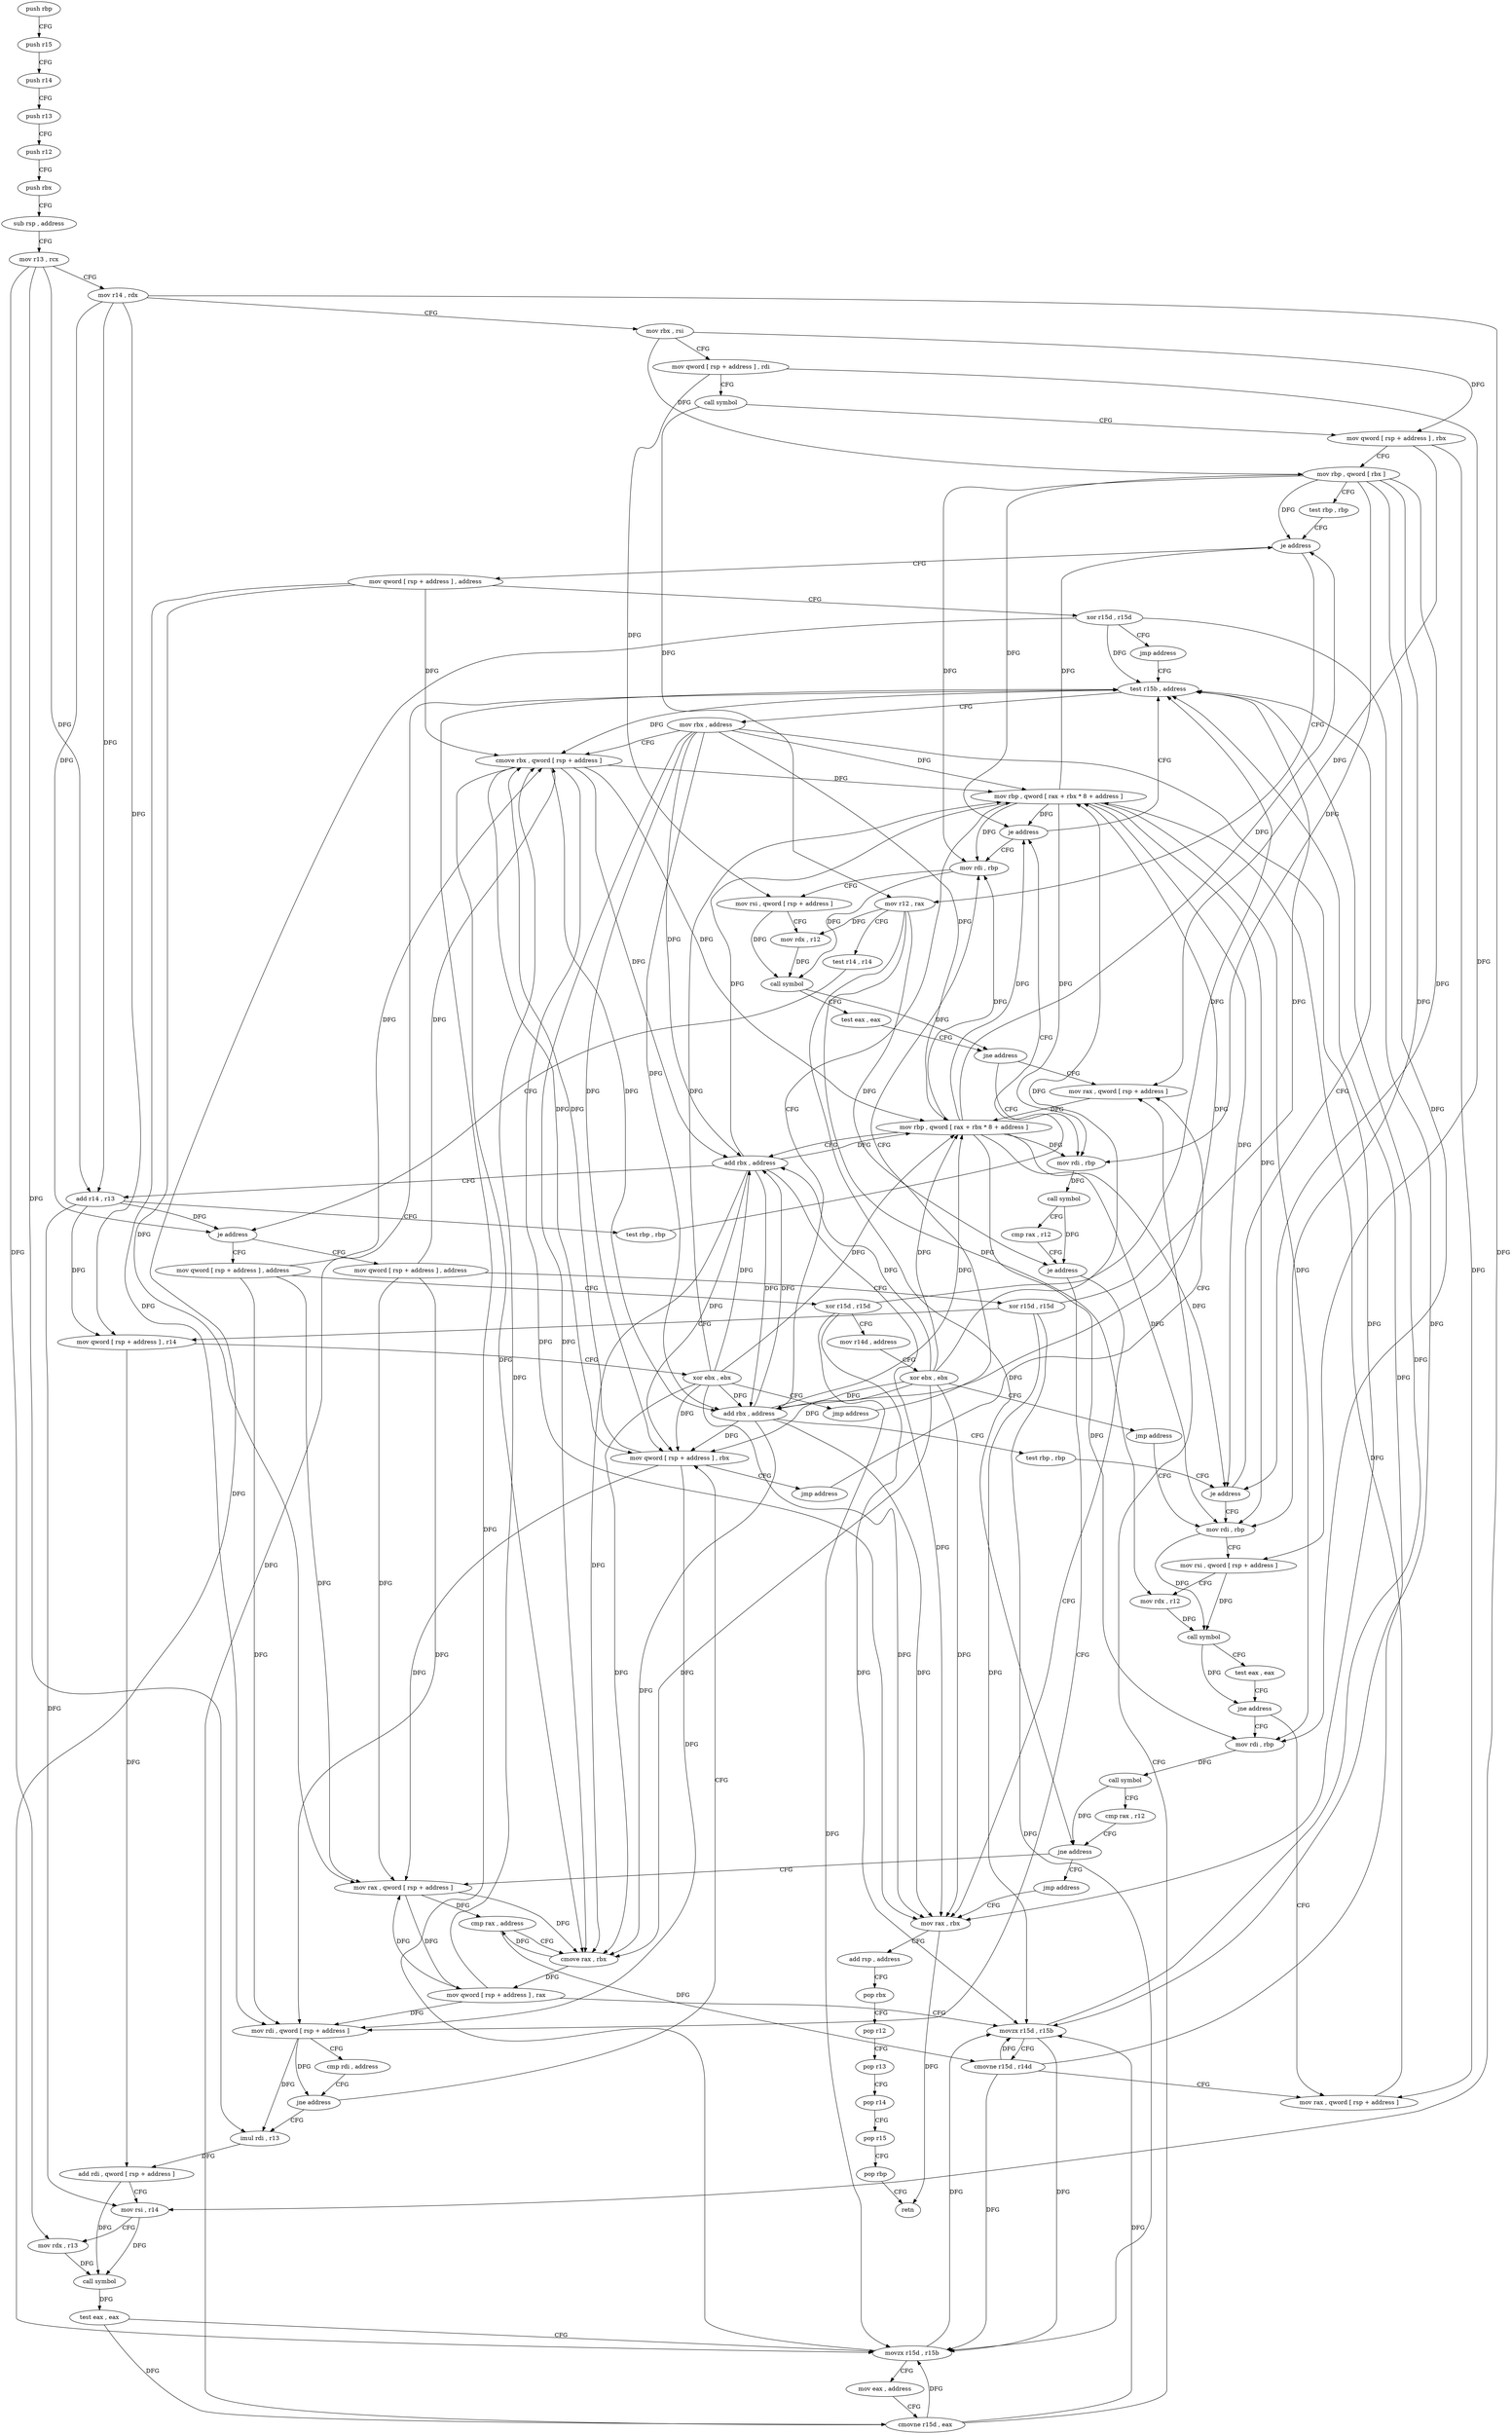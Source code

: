 digraph "func" {
"4434896" [label = "push rbp" ]
"4434897" [label = "push r15" ]
"4434899" [label = "push r14" ]
"4434901" [label = "push r13" ]
"4434903" [label = "push r12" ]
"4434905" [label = "push rbx" ]
"4434906" [label = "sub rsp , address" ]
"4434910" [label = "mov r13 , rcx" ]
"4434913" [label = "mov r14 , rdx" ]
"4434916" [label = "mov rbx , rsi" ]
"4434919" [label = "mov qword [ rsp + address ] , rdi" ]
"4434924" [label = "call symbol" ]
"4434929" [label = "mov qword [ rsp + address ] , rbx" ]
"4434934" [label = "mov rbp , qword [ rbx ]" ]
"4434937" [label = "test rbp , rbp" ]
"4434940" [label = "je address" ]
"4435108" [label = "mov qword [ rsp + address ] , address" ]
"4434946" [label = "mov r12 , rax" ]
"4435117" [label = "xor r15d , r15d" ]
"4435120" [label = "jmp address" ]
"4435232" [label = "test r15b , address" ]
"4434949" [label = "test r14 , r14" ]
"4434952" [label = "je address" ]
"4435122" [label = "mov qword [ rsp + address ] , address" ]
"4434958" [label = "mov qword [ rsp + address ] , address" ]
"4435236" [label = "mov rbx , address" ]
"4435243" [label = "cmove rbx , qword [ rsp + address ]" ]
"4435249" [label = "mov rax , rbx" ]
"4435131" [label = "xor r15d , r15d" ]
"4435134" [label = "mov r14d , address" ]
"4435140" [label = "xor ebx , ebx" ]
"4435142" [label = "jmp address" ]
"4435197" [label = "mov rdi , rbp" ]
"4434967" [label = "xor r15d , r15d" ]
"4434970" [label = "mov qword [ rsp + address ] , r14" ]
"4434975" [label = "xor ebx , ebx" ]
"4434977" [label = "jmp address" ]
"4435053" [label = "mov rdi , rbp" ]
"4435200" [label = "mov rsi , qword [ rsp + address ]" ]
"4435205" [label = "mov rdx , r12" ]
"4435208" [label = "call symbol" ]
"4435213" [label = "test eax , eax" ]
"4435215" [label = "jne address" ]
"4435178" [label = "mov rax , qword [ rsp + address ]" ]
"4435217" [label = "mov rdi , rbp" ]
"4435056" [label = "mov rsi , qword [ rsp + address ]" ]
"4435061" [label = "mov rdx , r12" ]
"4435064" [label = "call symbol" ]
"4435069" [label = "test eax , eax" ]
"4435071" [label = "jne address" ]
"4435027" [label = "mov rax , qword [ rsp + address ]" ]
"4435073" [label = "mov rdi , rbp" ]
"4435183" [label = "mov rbp , qword [ rax + rbx * 8 + address ]" ]
"4435188" [label = "add rbx , address" ]
"4435192" [label = "test rbp , rbp" ]
"4435195" [label = "je address" ]
"4435220" [label = "call symbol" ]
"4435225" [label = "cmp rax , r12" ]
"4435228" [label = "jne address" ]
"4435152" [label = "mov rax , qword [ rsp + address ]" ]
"4435230" [label = "jmp address" ]
"4435032" [label = "mov rbp , qword [ rax + rbx * 8 + address ]" ]
"4435037" [label = "add rbx , address" ]
"4435041" [label = "add r14 , r13" ]
"4435044" [label = "test rbp , rbp" ]
"4435047" [label = "je address" ]
"4435076" [label = "call symbol" ]
"4435081" [label = "cmp rax , r12" ]
"4435084" [label = "je address" ]
"4435090" [label = "mov rdi , qword [ rsp + address ]" ]
"4435157" [label = "cmp rax , address" ]
"4435161" [label = "cmove rax , rbx" ]
"4435165" [label = "mov qword [ rsp + address ] , rax" ]
"4435170" [label = "movzx r15d , r15b" ]
"4435174" [label = "cmovne r15d , r14d" ]
"4435252" [label = "add rsp , address" ]
"4435256" [label = "pop rbx" ]
"4435257" [label = "pop r12" ]
"4435259" [label = "pop r13" ]
"4435261" [label = "pop r14" ]
"4435263" [label = "pop r15" ]
"4435265" [label = "pop rbp" ]
"4435266" [label = "retn" ]
"4435095" [label = "cmp rdi , address" ]
"4435099" [label = "jne address" ]
"4434992" [label = "imul rdi , r13" ]
"4435101" [label = "mov qword [ rsp + address ] , rbx" ]
"4434996" [label = "add rdi , qword [ rsp + address ]" ]
"4435001" [label = "mov rsi , r14" ]
"4435004" [label = "mov rdx , r13" ]
"4435007" [label = "call symbol" ]
"4435012" [label = "test eax , eax" ]
"4435014" [label = "movzx r15d , r15b" ]
"4435018" [label = "mov eax , address" ]
"4435023" [label = "cmovne r15d , eax" ]
"4435106" [label = "jmp address" ]
"4434896" -> "4434897" [ label = "CFG" ]
"4434897" -> "4434899" [ label = "CFG" ]
"4434899" -> "4434901" [ label = "CFG" ]
"4434901" -> "4434903" [ label = "CFG" ]
"4434903" -> "4434905" [ label = "CFG" ]
"4434905" -> "4434906" [ label = "CFG" ]
"4434906" -> "4434910" [ label = "CFG" ]
"4434910" -> "4434913" [ label = "CFG" ]
"4434910" -> "4435041" [ label = "DFG" ]
"4434910" -> "4434992" [ label = "DFG" ]
"4434910" -> "4435004" [ label = "DFG" ]
"4434913" -> "4434916" [ label = "CFG" ]
"4434913" -> "4434952" [ label = "DFG" ]
"4434913" -> "4434970" [ label = "DFG" ]
"4434913" -> "4435041" [ label = "DFG" ]
"4434913" -> "4435001" [ label = "DFG" ]
"4434916" -> "4434919" [ label = "CFG" ]
"4434916" -> "4434929" [ label = "DFG" ]
"4434916" -> "4434934" [ label = "DFG" ]
"4434919" -> "4434924" [ label = "CFG" ]
"4434919" -> "4435200" [ label = "DFG" ]
"4434919" -> "4435056" [ label = "DFG" ]
"4434924" -> "4434929" [ label = "CFG" ]
"4434924" -> "4434946" [ label = "DFG" ]
"4434929" -> "4434934" [ label = "CFG" ]
"4434929" -> "4435178" [ label = "DFG" ]
"4434929" -> "4435027" [ label = "DFG" ]
"4434934" -> "4434937" [ label = "CFG" ]
"4434934" -> "4434940" [ label = "DFG" ]
"4434934" -> "4435197" [ label = "DFG" ]
"4434934" -> "4435053" [ label = "DFG" ]
"4434934" -> "4435195" [ label = "DFG" ]
"4434934" -> "4435217" [ label = "DFG" ]
"4434934" -> "4435047" [ label = "DFG" ]
"4434934" -> "4435073" [ label = "DFG" ]
"4434937" -> "4434940" [ label = "CFG" ]
"4434940" -> "4435108" [ label = "CFG" ]
"4434940" -> "4434946" [ label = "CFG" ]
"4435108" -> "4435117" [ label = "CFG" ]
"4435108" -> "4435243" [ label = "DFG" ]
"4435108" -> "4435152" [ label = "DFG" ]
"4435108" -> "4435090" [ label = "DFG" ]
"4434946" -> "4434949" [ label = "CFG" ]
"4434946" -> "4435205" [ label = "DFG" ]
"4434946" -> "4435061" [ label = "DFG" ]
"4434946" -> "4435228" [ label = "DFG" ]
"4434946" -> "4435084" [ label = "DFG" ]
"4435117" -> "4435120" [ label = "CFG" ]
"4435117" -> "4435232" [ label = "DFG" ]
"4435117" -> "4435170" [ label = "DFG" ]
"4435117" -> "4435014" [ label = "DFG" ]
"4435120" -> "4435232" [ label = "CFG" ]
"4435232" -> "4435236" [ label = "CFG" ]
"4435232" -> "4435243" [ label = "DFG" ]
"4434949" -> "4434952" [ label = "CFG" ]
"4434952" -> "4435122" [ label = "CFG" ]
"4434952" -> "4434958" [ label = "CFG" ]
"4435122" -> "4435131" [ label = "CFG" ]
"4435122" -> "4435243" [ label = "DFG" ]
"4435122" -> "4435152" [ label = "DFG" ]
"4435122" -> "4435090" [ label = "DFG" ]
"4434958" -> "4434967" [ label = "CFG" ]
"4434958" -> "4435243" [ label = "DFG" ]
"4434958" -> "4435152" [ label = "DFG" ]
"4434958" -> "4435090" [ label = "DFG" ]
"4435236" -> "4435243" [ label = "CFG" ]
"4435236" -> "4435249" [ label = "DFG" ]
"4435236" -> "4435183" [ label = "DFG" ]
"4435236" -> "4435188" [ label = "DFG" ]
"4435236" -> "4435032" [ label = "DFG" ]
"4435236" -> "4435037" [ label = "DFG" ]
"4435236" -> "4435161" [ label = "DFG" ]
"4435236" -> "4435101" [ label = "DFG" ]
"4435243" -> "4435249" [ label = "DFG" ]
"4435243" -> "4435183" [ label = "DFG" ]
"4435243" -> "4435188" [ label = "DFG" ]
"4435243" -> "4435032" [ label = "DFG" ]
"4435243" -> "4435037" [ label = "DFG" ]
"4435243" -> "4435161" [ label = "DFG" ]
"4435243" -> "4435101" [ label = "DFG" ]
"4435249" -> "4435252" [ label = "CFG" ]
"4435249" -> "4435266" [ label = "DFG" ]
"4435131" -> "4435134" [ label = "CFG" ]
"4435131" -> "4435232" [ label = "DFG" ]
"4435131" -> "4435170" [ label = "DFG" ]
"4435131" -> "4435014" [ label = "DFG" ]
"4435134" -> "4435140" [ label = "CFG" ]
"4435140" -> "4435142" [ label = "CFG" ]
"4435140" -> "4435249" [ label = "DFG" ]
"4435140" -> "4435183" [ label = "DFG" ]
"4435140" -> "4435188" [ label = "DFG" ]
"4435140" -> "4435032" [ label = "DFG" ]
"4435140" -> "4435037" [ label = "DFG" ]
"4435140" -> "4435161" [ label = "DFG" ]
"4435140" -> "4435101" [ label = "DFG" ]
"4435142" -> "4435197" [ label = "CFG" ]
"4435197" -> "4435200" [ label = "CFG" ]
"4435197" -> "4435208" [ label = "DFG" ]
"4434967" -> "4434970" [ label = "CFG" ]
"4434967" -> "4435232" [ label = "DFG" ]
"4434967" -> "4435170" [ label = "DFG" ]
"4434967" -> "4435014" [ label = "DFG" ]
"4434970" -> "4434975" [ label = "CFG" ]
"4434970" -> "4434996" [ label = "DFG" ]
"4434975" -> "4434977" [ label = "CFG" ]
"4434975" -> "4435249" [ label = "DFG" ]
"4434975" -> "4435183" [ label = "DFG" ]
"4434975" -> "4435188" [ label = "DFG" ]
"4434975" -> "4435032" [ label = "DFG" ]
"4434975" -> "4435037" [ label = "DFG" ]
"4434975" -> "4435161" [ label = "DFG" ]
"4434975" -> "4435101" [ label = "DFG" ]
"4434977" -> "4435053" [ label = "CFG" ]
"4435053" -> "4435056" [ label = "CFG" ]
"4435053" -> "4435064" [ label = "DFG" ]
"4435200" -> "4435205" [ label = "CFG" ]
"4435200" -> "4435208" [ label = "DFG" ]
"4435205" -> "4435208" [ label = "DFG" ]
"4435208" -> "4435213" [ label = "CFG" ]
"4435208" -> "4435215" [ label = "DFG" ]
"4435213" -> "4435215" [ label = "CFG" ]
"4435215" -> "4435178" [ label = "CFG" ]
"4435215" -> "4435217" [ label = "CFG" ]
"4435178" -> "4435183" [ label = "DFG" ]
"4435217" -> "4435220" [ label = "DFG" ]
"4435056" -> "4435061" [ label = "CFG" ]
"4435056" -> "4435064" [ label = "DFG" ]
"4435061" -> "4435064" [ label = "DFG" ]
"4435064" -> "4435069" [ label = "CFG" ]
"4435064" -> "4435071" [ label = "DFG" ]
"4435069" -> "4435071" [ label = "CFG" ]
"4435071" -> "4435027" [ label = "CFG" ]
"4435071" -> "4435073" [ label = "CFG" ]
"4435027" -> "4435032" [ label = "DFG" ]
"4435073" -> "4435076" [ label = "DFG" ]
"4435183" -> "4435188" [ label = "CFG" ]
"4435183" -> "4434940" [ label = "DFG" ]
"4435183" -> "4435197" [ label = "DFG" ]
"4435183" -> "4435053" [ label = "DFG" ]
"4435183" -> "4435195" [ label = "DFG" ]
"4435183" -> "4435217" [ label = "DFG" ]
"4435183" -> "4435047" [ label = "DFG" ]
"4435183" -> "4435073" [ label = "DFG" ]
"4435188" -> "4435192" [ label = "CFG" ]
"4435188" -> "4435249" [ label = "DFG" ]
"4435188" -> "4435183" [ label = "DFG" ]
"4435188" -> "4435032" [ label = "DFG" ]
"4435188" -> "4435037" [ label = "DFG" ]
"4435188" -> "4435161" [ label = "DFG" ]
"4435188" -> "4435101" [ label = "DFG" ]
"4435192" -> "4435195" [ label = "CFG" ]
"4435195" -> "4435232" [ label = "CFG" ]
"4435195" -> "4435197" [ label = "CFG" ]
"4435220" -> "4435225" [ label = "CFG" ]
"4435220" -> "4435228" [ label = "DFG" ]
"4435225" -> "4435228" [ label = "CFG" ]
"4435228" -> "4435152" [ label = "CFG" ]
"4435228" -> "4435230" [ label = "CFG" ]
"4435152" -> "4435157" [ label = "DFG" ]
"4435152" -> "4435161" [ label = "DFG" ]
"4435152" -> "4435165" [ label = "DFG" ]
"4435230" -> "4435249" [ label = "CFG" ]
"4435032" -> "4435037" [ label = "CFG" ]
"4435032" -> "4434940" [ label = "DFG" ]
"4435032" -> "4435197" [ label = "DFG" ]
"4435032" -> "4435053" [ label = "DFG" ]
"4435032" -> "4435195" [ label = "DFG" ]
"4435032" -> "4435217" [ label = "DFG" ]
"4435032" -> "4435047" [ label = "DFG" ]
"4435032" -> "4435073" [ label = "DFG" ]
"4435037" -> "4435041" [ label = "CFG" ]
"4435037" -> "4435249" [ label = "DFG" ]
"4435037" -> "4435183" [ label = "DFG" ]
"4435037" -> "4435188" [ label = "DFG" ]
"4435037" -> "4435032" [ label = "DFG" ]
"4435037" -> "4435161" [ label = "DFG" ]
"4435037" -> "4435101" [ label = "DFG" ]
"4435041" -> "4435044" [ label = "CFG" ]
"4435041" -> "4434952" [ label = "DFG" ]
"4435041" -> "4434970" [ label = "DFG" ]
"4435041" -> "4435001" [ label = "DFG" ]
"4435044" -> "4435047" [ label = "CFG" ]
"4435047" -> "4435232" [ label = "CFG" ]
"4435047" -> "4435053" [ label = "CFG" ]
"4435076" -> "4435081" [ label = "CFG" ]
"4435076" -> "4435084" [ label = "DFG" ]
"4435081" -> "4435084" [ label = "CFG" ]
"4435084" -> "4435249" [ label = "CFG" ]
"4435084" -> "4435090" [ label = "CFG" ]
"4435090" -> "4435095" [ label = "CFG" ]
"4435090" -> "4435099" [ label = "DFG" ]
"4435090" -> "4434992" [ label = "DFG" ]
"4435157" -> "4435161" [ label = "CFG" ]
"4435157" -> "4435174" [ label = "DFG" ]
"4435161" -> "4435165" [ label = "DFG" ]
"4435161" -> "4435157" [ label = "DFG" ]
"4435165" -> "4435170" [ label = "CFG" ]
"4435165" -> "4435243" [ label = "DFG" ]
"4435165" -> "4435152" [ label = "DFG" ]
"4435165" -> "4435090" [ label = "DFG" ]
"4435170" -> "4435174" [ label = "CFG" ]
"4435170" -> "4435232" [ label = "DFG" ]
"4435170" -> "4435014" [ label = "DFG" ]
"4435174" -> "4435178" [ label = "CFG" ]
"4435174" -> "4435232" [ label = "DFG" ]
"4435174" -> "4435170" [ label = "DFG" ]
"4435174" -> "4435014" [ label = "DFG" ]
"4435252" -> "4435256" [ label = "CFG" ]
"4435256" -> "4435257" [ label = "CFG" ]
"4435257" -> "4435259" [ label = "CFG" ]
"4435259" -> "4435261" [ label = "CFG" ]
"4435261" -> "4435263" [ label = "CFG" ]
"4435263" -> "4435265" [ label = "CFG" ]
"4435265" -> "4435266" [ label = "CFG" ]
"4435095" -> "4435099" [ label = "CFG" ]
"4435099" -> "4434992" [ label = "CFG" ]
"4435099" -> "4435101" [ label = "CFG" ]
"4434992" -> "4434996" [ label = "DFG" ]
"4435101" -> "4435106" [ label = "CFG" ]
"4435101" -> "4435243" [ label = "DFG" ]
"4435101" -> "4435152" [ label = "DFG" ]
"4435101" -> "4435090" [ label = "DFG" ]
"4434996" -> "4435001" [ label = "CFG" ]
"4434996" -> "4435007" [ label = "DFG" ]
"4435001" -> "4435004" [ label = "CFG" ]
"4435001" -> "4435007" [ label = "DFG" ]
"4435004" -> "4435007" [ label = "DFG" ]
"4435007" -> "4435012" [ label = "DFG" ]
"4435012" -> "4435014" [ label = "CFG" ]
"4435012" -> "4435023" [ label = "DFG" ]
"4435014" -> "4435018" [ label = "CFG" ]
"4435014" -> "4435232" [ label = "DFG" ]
"4435014" -> "4435170" [ label = "DFG" ]
"4435018" -> "4435023" [ label = "CFG" ]
"4435023" -> "4435027" [ label = "CFG" ]
"4435023" -> "4435232" [ label = "DFG" ]
"4435023" -> "4435170" [ label = "DFG" ]
"4435023" -> "4435014" [ label = "DFG" ]
"4435106" -> "4435027" [ label = "CFG" ]
}
